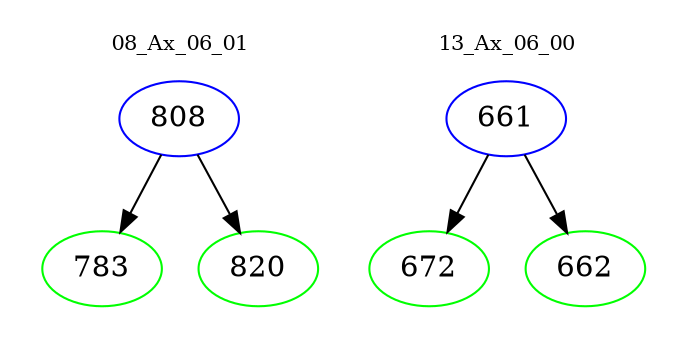 digraph{
subgraph cluster_0 {
color = white
label = "08_Ax_06_01";
fontsize=10;
T0_808 [label="808", color="blue"]
T0_808 -> T0_783 [color="black"]
T0_783 [label="783", color="green"]
T0_808 -> T0_820 [color="black"]
T0_820 [label="820", color="green"]
}
subgraph cluster_1 {
color = white
label = "13_Ax_06_00";
fontsize=10;
T1_661 [label="661", color="blue"]
T1_661 -> T1_672 [color="black"]
T1_672 [label="672", color="green"]
T1_661 -> T1_662 [color="black"]
T1_662 [label="662", color="green"]
}
}
